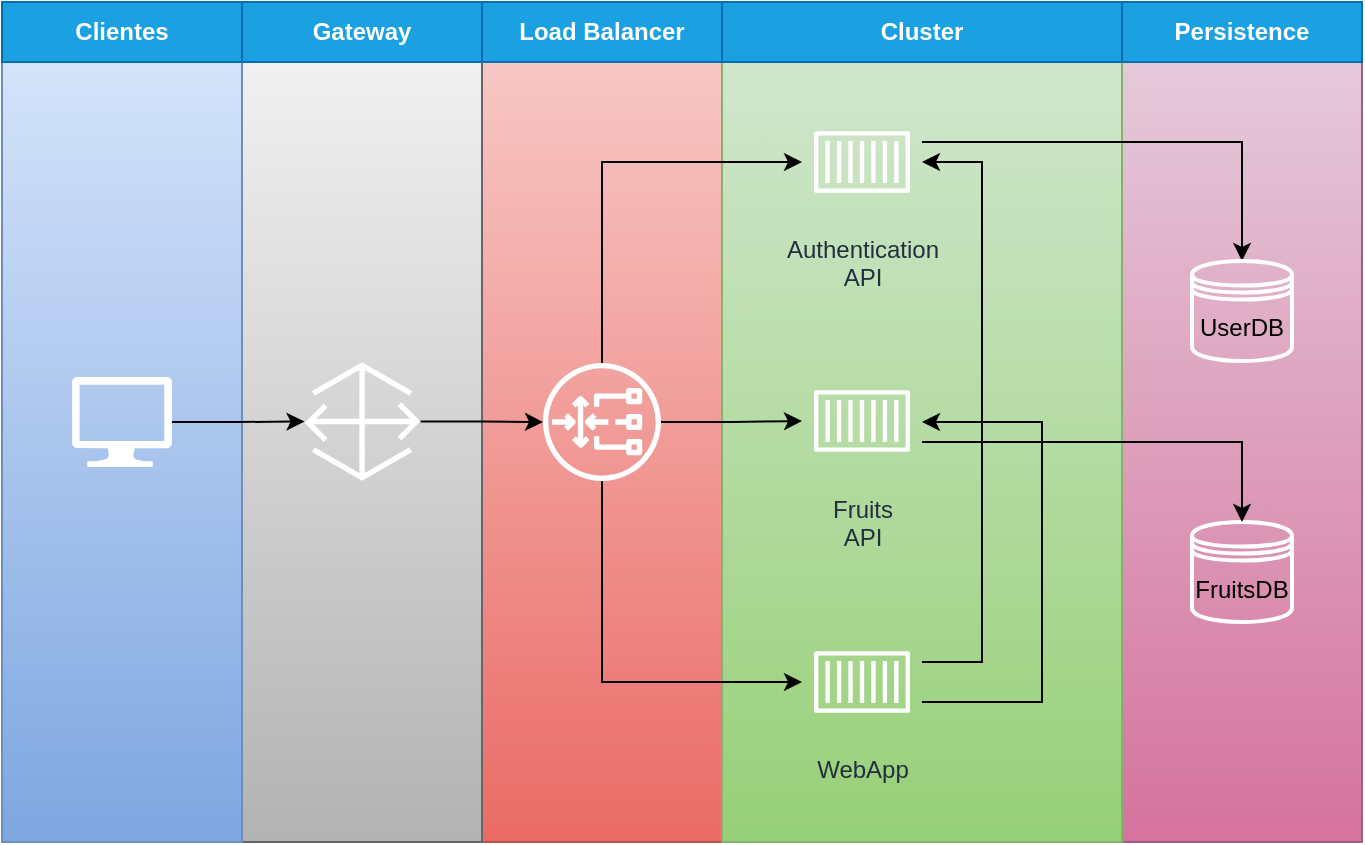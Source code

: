 <mxfile version="14.9.6" type="device"><diagram id="xUxRp7HSOZv3aErNs6Q-" name="Page-1"><mxGraphModel dx="1141" dy="615" grid="1" gridSize="10" guides="1" tooltips="1" connect="1" arrows="1" fold="1" page="1" pageScale="1" pageWidth="827" pageHeight="1169" math="0" shadow="0"><root><mxCell id="0"/><mxCell id="1" parent="0"/><mxCell id="38HOCZ01yE9XIGnV4wli-35" value="" style="rounded=0;whiteSpace=wrap;html=1;gradientColor=#d5739d;fillColor=#e6d0de;strokeColor=#996185;" vertex="1" parent="1"><mxGeometry x="560" y="160" width="120" height="420" as="geometry"/></mxCell><mxCell id="38HOCZ01yE9XIGnV4wli-10" value="" style="rounded=0;whiteSpace=wrap;html=1;gradientColor=#ea6b66;fillColor=#f8cecc;strokeColor=#b85450;" vertex="1" parent="1"><mxGeometry x="240" y="160" width="120" height="420" as="geometry"/></mxCell><mxCell id="38HOCZ01yE9XIGnV4wli-6" value="" style="rounded=0;whiteSpace=wrap;html=1;gradientColor=#b3b3b3;fillColor=#f5f5f5;strokeColor=#666666;" vertex="1" parent="1"><mxGeometry x="120" y="160" width="120" height="420" as="geometry"/></mxCell><mxCell id="38HOCZ01yE9XIGnV4wli-3" value="" style="rounded=0;whiteSpace=wrap;html=1;fillColor=#dae8fc;strokeColor=#6c8ebf;gradientColor=#7ea6e0;" vertex="1" parent="1"><mxGeometry y="160" width="120" height="420" as="geometry"/></mxCell><mxCell id="38HOCZ01yE9XIGnV4wli-21" value="" style="edgeStyle=orthogonalEdgeStyle;rounded=0;orthogonalLoop=1;jettySize=auto;html=1;" edge="1" parent="1" source="38HOCZ01yE9XIGnV4wli-2" target="38HOCZ01yE9XIGnV4wli-9"><mxGeometry relative="1" as="geometry"/></mxCell><mxCell id="38HOCZ01yE9XIGnV4wli-2" value="" style="aspect=fixed;pointerEvents=1;shadow=0;dashed=0;html=1;labelPosition=center;verticalLabelPosition=bottom;verticalAlign=top;align=center;shape=mxgraph.azure.computer;strokeColor=none;" vertex="1" parent="1"><mxGeometry x="35" y="347.5" width="50" height="45" as="geometry"/></mxCell><mxCell id="38HOCZ01yE9XIGnV4wli-5" value="Clientes" style="rounded=0;whiteSpace=wrap;html=1;fillColor=#1ba1e2;strokeColor=#006EAF;fontColor=#ffffff;fontStyle=1" vertex="1" parent="1"><mxGeometry y="160" width="120" height="30" as="geometry"/></mxCell><mxCell id="38HOCZ01yE9XIGnV4wli-7" value="Gateway" style="rounded=0;whiteSpace=wrap;html=1;fillColor=#1ba1e2;strokeColor=#006EAF;fontColor=#ffffff;fontStyle=1" vertex="1" parent="1"><mxGeometry x="120" y="160" width="120" height="30" as="geometry"/></mxCell><mxCell id="38HOCZ01yE9XIGnV4wli-22" value="" style="edgeStyle=orthogonalEdgeStyle;rounded=0;orthogonalLoop=1;jettySize=auto;html=1;" edge="1" parent="1" source="38HOCZ01yE9XIGnV4wli-9" target="38HOCZ01yE9XIGnV4wli-15"><mxGeometry relative="1" as="geometry"/></mxCell><mxCell id="38HOCZ01yE9XIGnV4wli-9" value="" style="outlineConnect=0;dashed=0;verticalLabelPosition=bottom;verticalAlign=top;align=center;html=1;fontSize=12;fontStyle=0;aspect=fixed;pointerEvents=1;shape=mxgraph.aws4.gateway;" vertex="1" parent="1"><mxGeometry x="151.26" y="340" width="57.98" height="59.5" as="geometry"/></mxCell><mxCell id="38HOCZ01yE9XIGnV4wli-14" value="Load Balancer" style="rounded=0;whiteSpace=wrap;html=1;fillColor=#1ba1e2;strokeColor=#006EAF;fontColor=#ffffff;fontStyle=1" vertex="1" parent="1"><mxGeometry x="240" y="160" width="120" height="30" as="geometry"/></mxCell><mxCell id="38HOCZ01yE9XIGnV4wli-16" value="" style="rounded=0;whiteSpace=wrap;html=1;gradientColor=#97d077;fillColor=#d5e8d4;strokeColor=#82b366;" vertex="1" parent="1"><mxGeometry x="360" y="160" width="200" height="420" as="geometry"/></mxCell><mxCell id="38HOCZ01yE9XIGnV4wli-27" style="edgeStyle=orthogonalEdgeStyle;rounded=0;orthogonalLoop=1;jettySize=auto;html=1;" edge="1" parent="1" source="38HOCZ01yE9XIGnV4wli-15" target="38HOCZ01yE9XIGnV4wli-26"><mxGeometry relative="1" as="geometry"><Array as="points"><mxPoint x="300" y="240"/></Array></mxGeometry></mxCell><mxCell id="38HOCZ01yE9XIGnV4wli-29" style="edgeStyle=orthogonalEdgeStyle;rounded=0;orthogonalLoop=1;jettySize=auto;html=1;strokeColor=#000000;" edge="1" parent="1" source="38HOCZ01yE9XIGnV4wli-15" target="38HOCZ01yE9XIGnV4wli-28"><mxGeometry relative="1" as="geometry"/></mxCell><mxCell id="38HOCZ01yE9XIGnV4wli-34" style="edgeStyle=orthogonalEdgeStyle;rounded=0;orthogonalLoop=1;jettySize=auto;html=1;strokeColor=#000000;" edge="1" parent="1" source="38HOCZ01yE9XIGnV4wli-15" target="38HOCZ01yE9XIGnV4wli-30"><mxGeometry relative="1" as="geometry"><Array as="points"><mxPoint x="300" y="500"/></Array></mxGeometry></mxCell><mxCell id="38HOCZ01yE9XIGnV4wli-15" value="" style="outlineConnect=0;dashed=0;verticalLabelPosition=bottom;verticalAlign=top;align=center;html=1;fontSize=12;fontStyle=0;aspect=fixed;pointerEvents=1;shape=mxgraph.aws4.gateway_load_balancer;" vertex="1" parent="1"><mxGeometry x="270.5" y="340.5" width="59" height="59" as="geometry"/></mxCell><mxCell id="38HOCZ01yE9XIGnV4wli-17" value="Cluster" style="rounded=0;whiteSpace=wrap;html=1;fillColor=#1ba1e2;strokeColor=#006EAF;fontColor=#ffffff;fontStyle=1" vertex="1" parent="1"><mxGeometry x="360" y="160" width="200" height="30" as="geometry"/></mxCell><mxCell id="38HOCZ01yE9XIGnV4wli-42" style="edgeStyle=orthogonalEdgeStyle;rounded=0;orthogonalLoop=1;jettySize=auto;html=1;fontSize=12;strokeColor=#000000;" edge="1" parent="1" source="38HOCZ01yE9XIGnV4wli-26" target="38HOCZ01yE9XIGnV4wli-39"><mxGeometry relative="1" as="geometry"><Array as="points"><mxPoint x="620" y="230"/></Array></mxGeometry></mxCell><mxCell id="38HOCZ01yE9XIGnV4wli-26" value="Authentication&lt;br&gt;API" style="outlineConnect=0;fontColor=#232F3E;gradientColor=none;dashed=0;verticalLabelPosition=bottom;verticalAlign=top;align=center;html=1;fontSize=12;fontStyle=0;aspect=fixed;shape=mxgraph.aws4.resourceIcon;resIcon=mxgraph.aws4.container_1;fillColor=none;strokeColor=#FFFFFF;" vertex="1" parent="1"><mxGeometry x="400" y="210" width="60" height="60" as="geometry"/></mxCell><mxCell id="38HOCZ01yE9XIGnV4wli-28" value="Fruits&lt;br&gt;API" style="outlineConnect=0;fontColor=#232F3E;gradientColor=none;dashed=0;verticalLabelPosition=bottom;verticalAlign=top;align=center;html=1;fontSize=12;fontStyle=0;aspect=fixed;shape=mxgraph.aws4.resourceIcon;resIcon=mxgraph.aws4.container_1;fillColor=none;strokeColor=#FFFFFF;" vertex="1" parent="1"><mxGeometry x="400" y="339.5" width="60" height="60" as="geometry"/></mxCell><mxCell id="38HOCZ01yE9XIGnV4wli-31" style="edgeStyle=orthogonalEdgeStyle;rounded=0;orthogonalLoop=1;jettySize=auto;html=1;strokeColor=#000000;" edge="1" parent="1" source="38HOCZ01yE9XIGnV4wli-30" target="38HOCZ01yE9XIGnV4wli-26"><mxGeometry relative="1" as="geometry"><Array as="points"><mxPoint x="490" y="490"/><mxPoint x="490" y="240"/></Array></mxGeometry></mxCell><mxCell id="38HOCZ01yE9XIGnV4wli-32" style="edgeStyle=orthogonalEdgeStyle;rounded=0;orthogonalLoop=1;jettySize=auto;html=1;strokeColor=#000000;" edge="1" parent="1" source="38HOCZ01yE9XIGnV4wli-30" target="38HOCZ01yE9XIGnV4wli-28"><mxGeometry relative="1" as="geometry"><Array as="points"><mxPoint x="520" y="510"/><mxPoint x="520" y="370"/></Array></mxGeometry></mxCell><mxCell id="38HOCZ01yE9XIGnV4wli-30" value="WebApp" style="outlineConnect=0;fontColor=#232F3E;gradientColor=none;dashed=0;verticalLabelPosition=bottom;verticalAlign=top;align=center;html=1;fontSize=12;fontStyle=0;aspect=fixed;shape=mxgraph.aws4.resourceIcon;resIcon=mxgraph.aws4.container_1;fillColor=none;strokeColor=#FFFFFF;" vertex="1" parent="1"><mxGeometry x="400" y="470" width="60" height="60" as="geometry"/></mxCell><mxCell id="38HOCZ01yE9XIGnV4wli-36" value="Persistence" style="rounded=0;whiteSpace=wrap;html=1;fillColor=#1ba1e2;strokeColor=#006EAF;fontColor=#ffffff;fontStyle=1" vertex="1" parent="1"><mxGeometry x="560" y="160" width="120" height="30" as="geometry"/></mxCell><mxCell id="38HOCZ01yE9XIGnV4wli-39" value="UserDB" style="shape=datastore;whiteSpace=wrap;html=1;strokeColor=#FFFFFF;fillColor=none;strokeWidth=2;fontSize=12;" vertex="1" parent="1"><mxGeometry x="595" y="289.5" width="50" height="50" as="geometry"/></mxCell><mxCell id="38HOCZ01yE9XIGnV4wli-40" value="FruitsDB" style="shape=datastore;whiteSpace=wrap;html=1;strokeColor=#FFFFFF;fillColor=none;strokeWidth=2;" vertex="1" parent="1"><mxGeometry x="595" y="420" width="50" height="50" as="geometry"/></mxCell><mxCell id="38HOCZ01yE9XIGnV4wli-41" style="edgeStyle=orthogonalEdgeStyle;rounded=0;orthogonalLoop=1;jettySize=auto;html=1;fontSize=12;strokeColor=#000000;" edge="1" parent="1" source="38HOCZ01yE9XIGnV4wli-28" target="38HOCZ01yE9XIGnV4wli-40"><mxGeometry relative="1" as="geometry"><Array as="points"><mxPoint x="620" y="380"/></Array></mxGeometry></mxCell></root></mxGraphModel></diagram></mxfile>